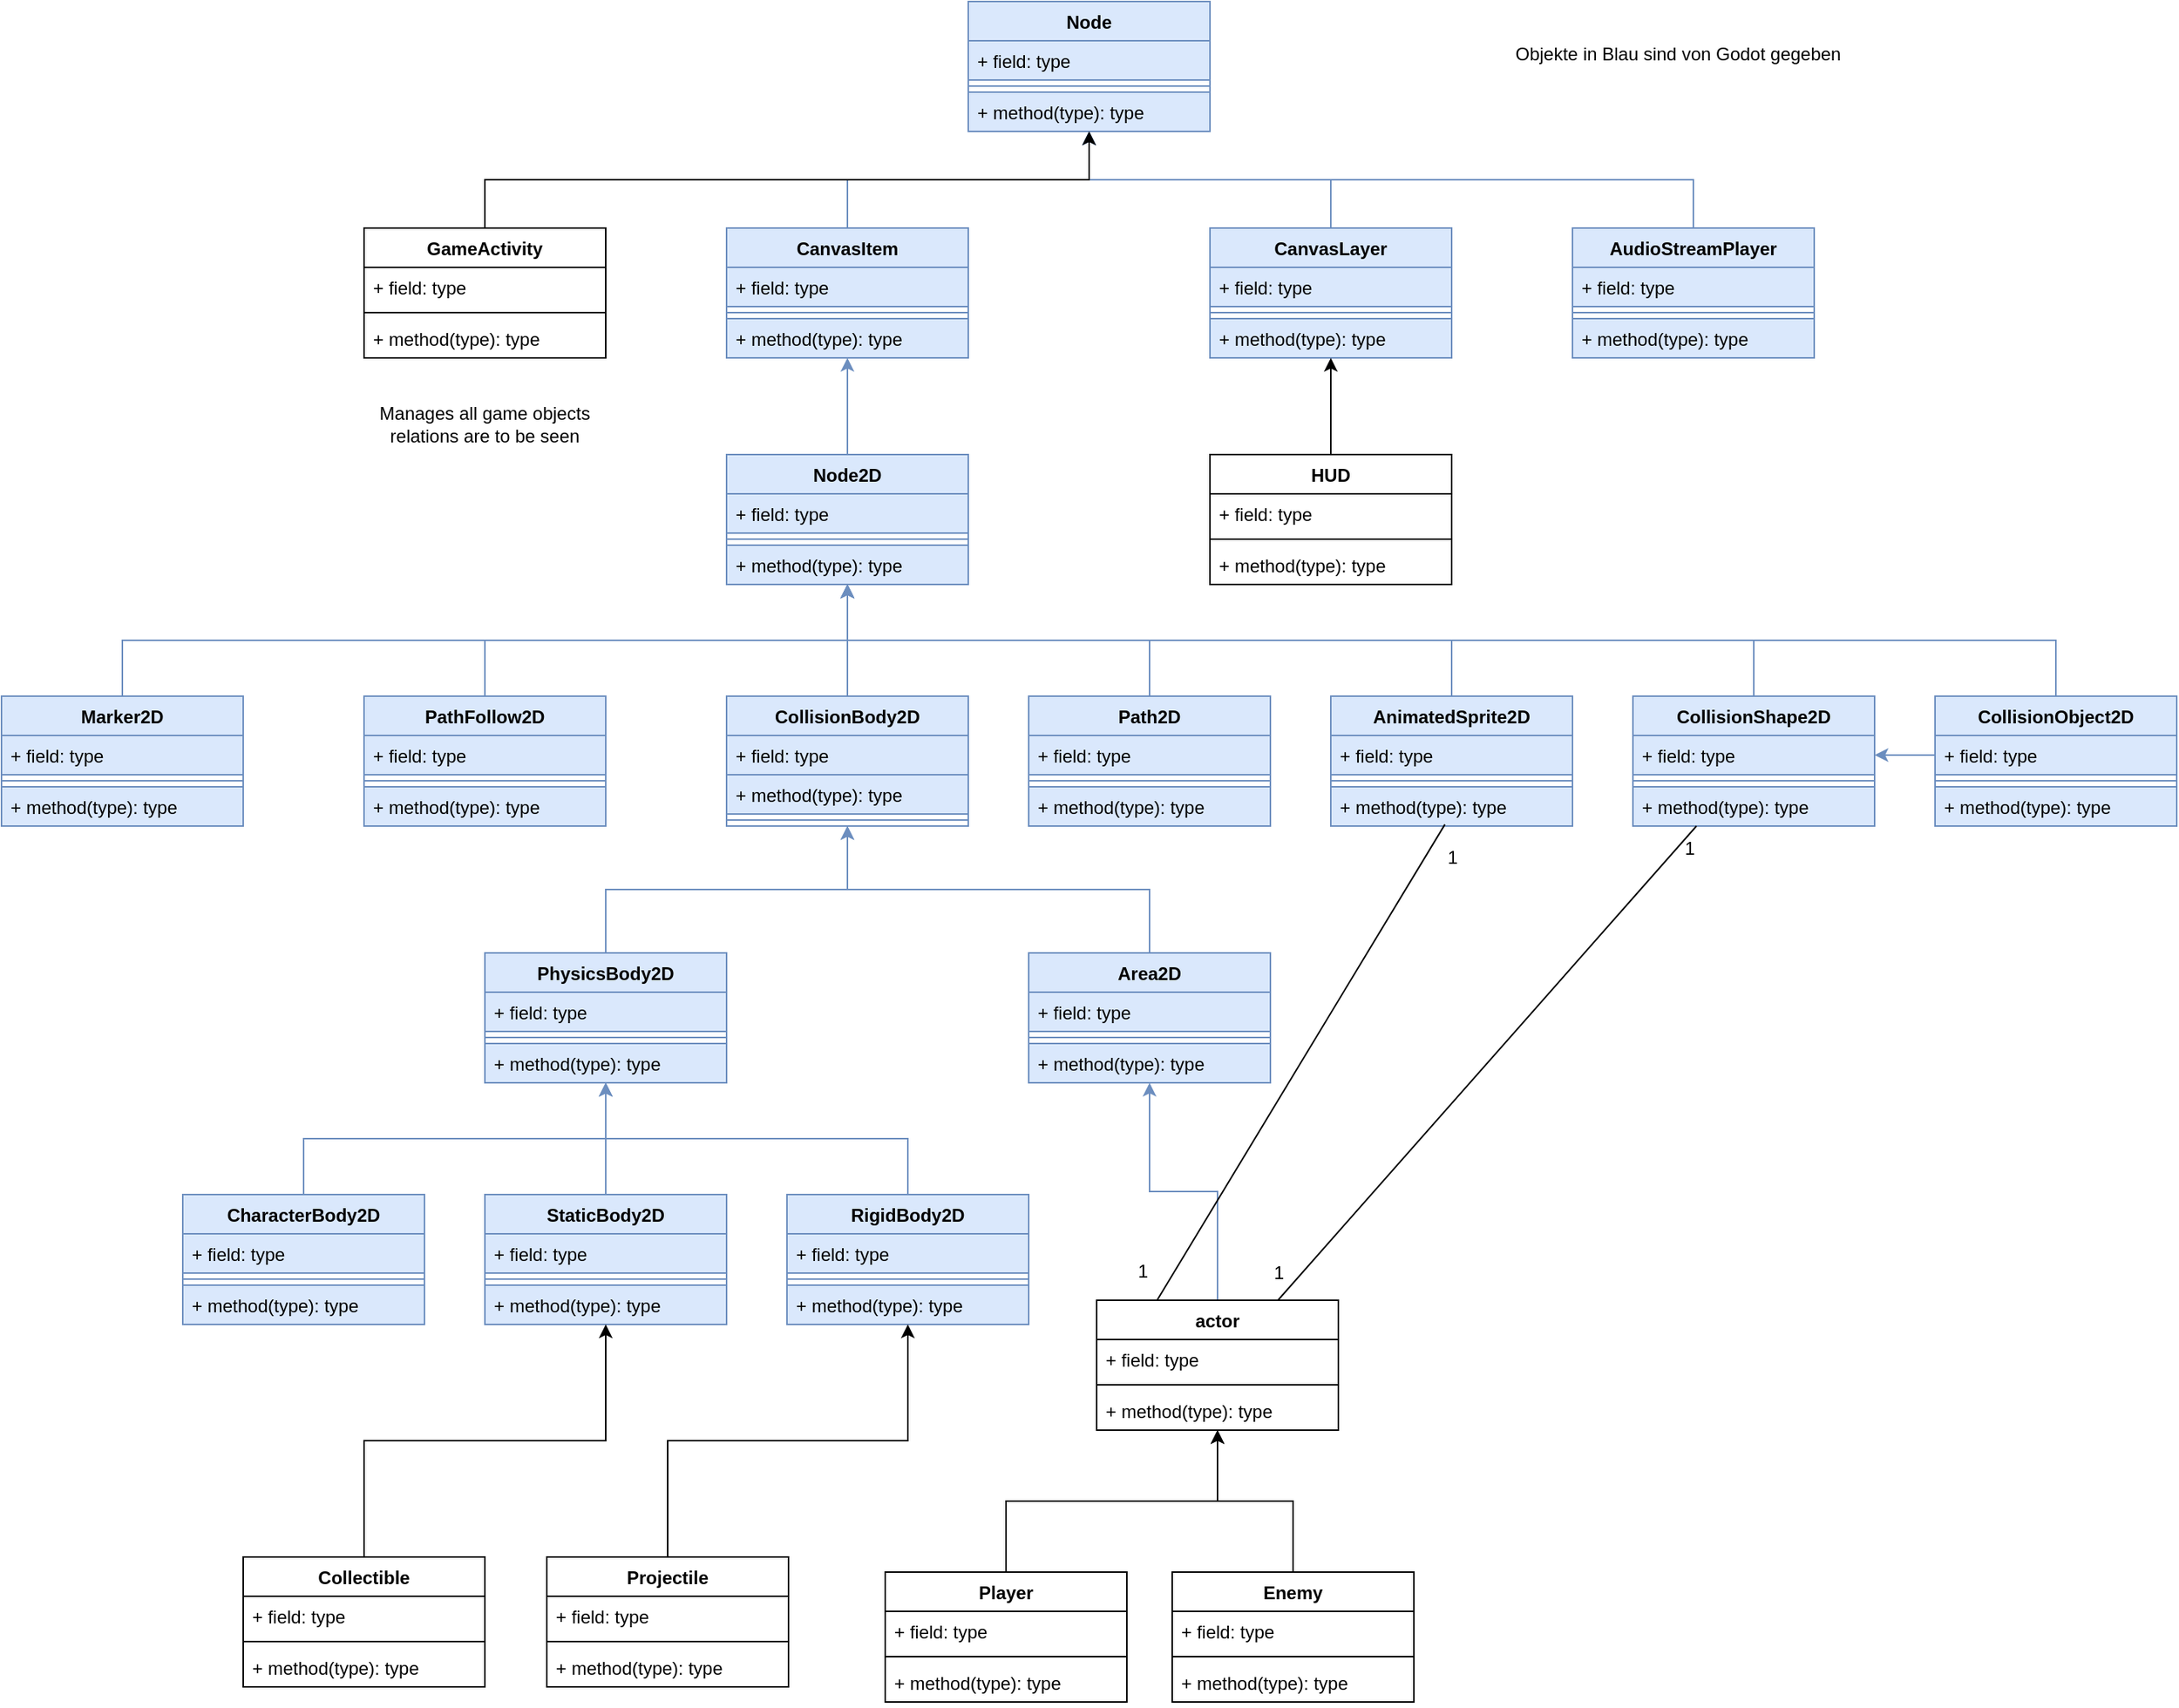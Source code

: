 <mxfile version="22.1.3" type="device">
  <diagram name="Seite-1" id="8_AKEv_SqGgU8p5Rd0nz">
    <mxGraphModel dx="486" dy="720" grid="1" gridSize="10" guides="1" tooltips="1" connect="1" arrows="1" fold="1" page="1" pageScale="1" pageWidth="827" pageHeight="1169" math="0" shadow="0">
      <root>
        <mxCell id="0" />
        <mxCell id="1" parent="0" />
        <mxCell id="bSBGrq-k2S3T-TrdCs9c-128" style="edgeStyle=orthogonalEdgeStyle;rounded=0;orthogonalLoop=1;jettySize=auto;html=1;exitX=0.5;exitY=0;exitDx=0;exitDy=0;" parent="1" source="bSBGrq-k2S3T-TrdCs9c-86" target="bSBGrq-k2S3T-TrdCs9c-110" edge="1">
          <mxGeometry relative="1" as="geometry" />
        </mxCell>
        <mxCell id="bSBGrq-k2S3T-TrdCs9c-86" value="Player" style="swimlane;fontStyle=1;align=center;verticalAlign=top;childLayout=stackLayout;horizontal=1;startSize=26;horizontalStack=0;resizeParent=1;resizeParentMax=0;resizeLast=0;collapsible=1;marginBottom=0;whiteSpace=wrap;html=1;" parent="1" vertex="1">
          <mxGeometry x="1465" y="1290" width="160" height="86" as="geometry" />
        </mxCell>
        <mxCell id="bSBGrq-k2S3T-TrdCs9c-87" value="+ field: type" style="text;strokeColor=none;fillColor=none;align=left;verticalAlign=top;spacingLeft=4;spacingRight=4;overflow=hidden;rotatable=0;points=[[0,0.5],[1,0.5]];portConstraint=eastwest;whiteSpace=wrap;html=1;" parent="bSBGrq-k2S3T-TrdCs9c-86" vertex="1">
          <mxGeometry y="26" width="160" height="26" as="geometry" />
        </mxCell>
        <mxCell id="bSBGrq-k2S3T-TrdCs9c-88" value="" style="line;strokeWidth=1;fillColor=none;align=left;verticalAlign=middle;spacingTop=-1;spacingLeft=3;spacingRight=3;rotatable=0;labelPosition=right;points=[];portConstraint=eastwest;strokeColor=inherit;" parent="bSBGrq-k2S3T-TrdCs9c-86" vertex="1">
          <mxGeometry y="52" width="160" height="8" as="geometry" />
        </mxCell>
        <mxCell id="bSBGrq-k2S3T-TrdCs9c-89" value="+ method(type): type" style="text;strokeColor=none;fillColor=none;align=left;verticalAlign=top;spacingLeft=4;spacingRight=4;overflow=hidden;rotatable=0;points=[[0,0.5],[1,0.5]];portConstraint=eastwest;whiteSpace=wrap;html=1;" parent="bSBGrq-k2S3T-TrdCs9c-86" vertex="1">
          <mxGeometry y="60" width="160" height="26" as="geometry" />
        </mxCell>
        <mxCell id="bSBGrq-k2S3T-TrdCs9c-129" style="edgeStyle=orthogonalEdgeStyle;rounded=0;orthogonalLoop=1;jettySize=auto;html=1;exitX=0.5;exitY=0;exitDx=0;exitDy=0;" parent="1" source="bSBGrq-k2S3T-TrdCs9c-90" target="bSBGrq-k2S3T-TrdCs9c-110" edge="1">
          <mxGeometry relative="1" as="geometry" />
        </mxCell>
        <mxCell id="bSBGrq-k2S3T-TrdCs9c-90" value="Enemy" style="swimlane;fontStyle=1;align=center;verticalAlign=top;childLayout=stackLayout;horizontal=1;startSize=26;horizontalStack=0;resizeParent=1;resizeParentMax=0;resizeLast=0;collapsible=1;marginBottom=0;whiteSpace=wrap;html=1;" parent="1" vertex="1">
          <mxGeometry x="1655" y="1290" width="160" height="86" as="geometry" />
        </mxCell>
        <mxCell id="bSBGrq-k2S3T-TrdCs9c-91" value="+ field: type" style="text;strokeColor=none;fillColor=none;align=left;verticalAlign=top;spacingLeft=4;spacingRight=4;overflow=hidden;rotatable=0;points=[[0,0.5],[1,0.5]];portConstraint=eastwest;whiteSpace=wrap;html=1;" parent="bSBGrq-k2S3T-TrdCs9c-90" vertex="1">
          <mxGeometry y="26" width="160" height="26" as="geometry" />
        </mxCell>
        <mxCell id="bSBGrq-k2S3T-TrdCs9c-92" value="" style="line;strokeWidth=1;fillColor=none;align=left;verticalAlign=middle;spacingTop=-1;spacingLeft=3;spacingRight=3;rotatable=0;labelPosition=right;points=[];portConstraint=eastwest;strokeColor=inherit;" parent="bSBGrq-k2S3T-TrdCs9c-90" vertex="1">
          <mxGeometry y="52" width="160" height="8" as="geometry" />
        </mxCell>
        <mxCell id="bSBGrq-k2S3T-TrdCs9c-93" value="+ method(type): type" style="text;strokeColor=none;fillColor=none;align=left;verticalAlign=top;spacingLeft=4;spacingRight=4;overflow=hidden;rotatable=0;points=[[0,0.5],[1,0.5]];portConstraint=eastwest;whiteSpace=wrap;html=1;" parent="bSBGrq-k2S3T-TrdCs9c-90" vertex="1">
          <mxGeometry y="60" width="160" height="26" as="geometry" />
        </mxCell>
        <mxCell id="zBM-03f7STDqsupm6nfP-73" style="edgeStyle=orthogonalEdgeStyle;rounded=0;orthogonalLoop=1;jettySize=auto;html=1;exitX=0.5;exitY=0;exitDx=0;exitDy=0;fillColor=#dae8fc;strokeColor=#6c8ebf;" edge="1" parent="1" source="bSBGrq-k2S3T-TrdCs9c-110" target="zBM-03f7STDqsupm6nfP-1">
          <mxGeometry relative="1" as="geometry" />
        </mxCell>
        <mxCell id="bSBGrq-k2S3T-TrdCs9c-110" value="actor" style="swimlane;fontStyle=1;align=center;verticalAlign=top;childLayout=stackLayout;horizontal=1;startSize=26;horizontalStack=0;resizeParent=1;resizeParentMax=0;resizeLast=0;collapsible=1;marginBottom=0;whiteSpace=wrap;html=1;" parent="1" vertex="1">
          <mxGeometry x="1605" y="1110" width="160" height="86" as="geometry" />
        </mxCell>
        <mxCell id="bSBGrq-k2S3T-TrdCs9c-111" value="+ field: type" style="text;strokeColor=none;fillColor=none;align=left;verticalAlign=top;spacingLeft=4;spacingRight=4;overflow=hidden;rotatable=0;points=[[0,0.5],[1,0.5]];portConstraint=eastwest;whiteSpace=wrap;html=1;" parent="bSBGrq-k2S3T-TrdCs9c-110" vertex="1">
          <mxGeometry y="26" width="160" height="26" as="geometry" />
        </mxCell>
        <mxCell id="bSBGrq-k2S3T-TrdCs9c-112" value="" style="line;strokeWidth=1;fillColor=none;align=left;verticalAlign=middle;spacingTop=-1;spacingLeft=3;spacingRight=3;rotatable=0;labelPosition=right;points=[];portConstraint=eastwest;strokeColor=inherit;" parent="bSBGrq-k2S3T-TrdCs9c-110" vertex="1">
          <mxGeometry y="52" width="160" height="8" as="geometry" />
        </mxCell>
        <mxCell id="bSBGrq-k2S3T-TrdCs9c-113" value="+ method(type): type" style="text;strokeColor=none;fillColor=none;align=left;verticalAlign=top;spacingLeft=4;spacingRight=4;overflow=hidden;rotatable=0;points=[[0,0.5],[1,0.5]];portConstraint=eastwest;whiteSpace=wrap;html=1;" parent="bSBGrq-k2S3T-TrdCs9c-110" vertex="1">
          <mxGeometry y="60" width="160" height="26" as="geometry" />
        </mxCell>
        <mxCell id="bSBGrq-k2S3T-TrdCs9c-133" style="edgeStyle=orthogonalEdgeStyle;rounded=0;orthogonalLoop=1;jettySize=auto;html=1;exitX=0.5;exitY=0;exitDx=0;exitDy=0;fillColor=#dae8fc;strokeColor=#6c8ebf;" parent="1" source="bSBGrq-k2S3T-TrdCs9c-114" target="bSBGrq-k2S3T-TrdCs9c-118" edge="1">
          <mxGeometry relative="1" as="geometry" />
        </mxCell>
        <mxCell id="bSBGrq-k2S3T-TrdCs9c-114" value="RigidBody2D" style="swimlane;fontStyle=1;align=center;verticalAlign=top;childLayout=stackLayout;horizontal=1;startSize=26;horizontalStack=0;resizeParent=1;resizeParentMax=0;resizeLast=0;collapsible=1;marginBottom=0;whiteSpace=wrap;html=1;fillColor=#dae8fc;strokeColor=#6c8ebf;" parent="1" vertex="1">
          <mxGeometry x="1400" y="1040" width="160" height="86" as="geometry" />
        </mxCell>
        <mxCell id="bSBGrq-k2S3T-TrdCs9c-115" value="+ field: type" style="text;strokeColor=#6c8ebf;fillColor=#dae8fc;align=left;verticalAlign=top;spacingLeft=4;spacingRight=4;overflow=hidden;rotatable=0;points=[[0,0.5],[1,0.5]];portConstraint=eastwest;whiteSpace=wrap;html=1;" parent="bSBGrq-k2S3T-TrdCs9c-114" vertex="1">
          <mxGeometry y="26" width="160" height="26" as="geometry" />
        </mxCell>
        <mxCell id="bSBGrq-k2S3T-TrdCs9c-116" value="" style="line;strokeWidth=1;fillColor=#dae8fc;align=left;verticalAlign=middle;spacingTop=-1;spacingLeft=3;spacingRight=3;rotatable=0;labelPosition=right;points=[];portConstraint=eastwest;strokeColor=#6c8ebf;" parent="bSBGrq-k2S3T-TrdCs9c-114" vertex="1">
          <mxGeometry y="52" width="160" height="8" as="geometry" />
        </mxCell>
        <mxCell id="bSBGrq-k2S3T-TrdCs9c-117" value="+ method(type): type" style="text;strokeColor=#6c8ebf;fillColor=#dae8fc;align=left;verticalAlign=top;spacingLeft=4;spacingRight=4;overflow=hidden;rotatable=0;points=[[0,0.5],[1,0.5]];portConstraint=eastwest;whiteSpace=wrap;html=1;" parent="bSBGrq-k2S3T-TrdCs9c-114" vertex="1">
          <mxGeometry y="60" width="160" height="26" as="geometry" />
        </mxCell>
        <mxCell id="zBM-03f7STDqsupm6nfP-13" style="edgeStyle=orthogonalEdgeStyle;rounded=0;orthogonalLoop=1;jettySize=auto;html=1;exitX=0.5;exitY=0;exitDx=0;exitDy=0;fillColor=#dae8fc;strokeColor=#6c8ebf;" edge="1" parent="1" source="bSBGrq-k2S3T-TrdCs9c-118" target="zBM-03f7STDqsupm6nfP-9">
          <mxGeometry relative="1" as="geometry" />
        </mxCell>
        <mxCell id="bSBGrq-k2S3T-TrdCs9c-118" value="PhysicsBody2D" style="swimlane;fontStyle=1;align=center;verticalAlign=top;childLayout=stackLayout;horizontal=1;startSize=26;horizontalStack=0;resizeParent=1;resizeParentMax=0;resizeLast=0;collapsible=1;marginBottom=0;whiteSpace=wrap;html=1;fillColor=#dae8fc;strokeColor=#6c8ebf;" parent="1" vertex="1">
          <mxGeometry x="1200" y="880" width="160" height="86" as="geometry" />
        </mxCell>
        <mxCell id="bSBGrq-k2S3T-TrdCs9c-119" value="+ field: type" style="text;strokeColor=#6c8ebf;fillColor=#dae8fc;align=left;verticalAlign=top;spacingLeft=4;spacingRight=4;overflow=hidden;rotatable=0;points=[[0,0.5],[1,0.5]];portConstraint=eastwest;whiteSpace=wrap;html=1;" parent="bSBGrq-k2S3T-TrdCs9c-118" vertex="1">
          <mxGeometry y="26" width="160" height="26" as="geometry" />
        </mxCell>
        <mxCell id="bSBGrq-k2S3T-TrdCs9c-120" value="" style="line;strokeWidth=1;fillColor=#dae8fc;align=left;verticalAlign=middle;spacingTop=-1;spacingLeft=3;spacingRight=3;rotatable=0;labelPosition=right;points=[];portConstraint=eastwest;strokeColor=#6c8ebf;" parent="bSBGrq-k2S3T-TrdCs9c-118" vertex="1">
          <mxGeometry y="52" width="160" height="8" as="geometry" />
        </mxCell>
        <mxCell id="bSBGrq-k2S3T-TrdCs9c-121" value="+ method(type): type" style="text;strokeColor=#6c8ebf;fillColor=#dae8fc;align=left;verticalAlign=top;spacingLeft=4;spacingRight=4;overflow=hidden;rotatable=0;points=[[0,0.5],[1,0.5]];portConstraint=eastwest;whiteSpace=wrap;html=1;" parent="bSBGrq-k2S3T-TrdCs9c-118" vertex="1">
          <mxGeometry y="60" width="160" height="26" as="geometry" />
        </mxCell>
        <mxCell id="bSBGrq-k2S3T-TrdCs9c-132" style="edgeStyle=orthogonalEdgeStyle;rounded=0;orthogonalLoop=1;jettySize=auto;html=1;exitX=0.5;exitY=0;exitDx=0;exitDy=0;fillColor=#dae8fc;strokeColor=#6c8ebf;" parent="1" source="bSBGrq-k2S3T-TrdCs9c-122" target="bSBGrq-k2S3T-TrdCs9c-118" edge="1">
          <mxGeometry relative="1" as="geometry" />
        </mxCell>
        <mxCell id="bSBGrq-k2S3T-TrdCs9c-122" value="StaticBody2D" style="swimlane;fontStyle=1;align=center;verticalAlign=top;childLayout=stackLayout;horizontal=1;startSize=26;horizontalStack=0;resizeParent=1;resizeParentMax=0;resizeLast=0;collapsible=1;marginBottom=0;whiteSpace=wrap;html=1;fillColor=#dae8fc;strokeColor=#6c8ebf;" parent="1" vertex="1">
          <mxGeometry x="1200" y="1040" width="160" height="86" as="geometry" />
        </mxCell>
        <mxCell id="bSBGrq-k2S3T-TrdCs9c-123" value="+ field: type" style="text;strokeColor=#6c8ebf;fillColor=#dae8fc;align=left;verticalAlign=top;spacingLeft=4;spacingRight=4;overflow=hidden;rotatable=0;points=[[0,0.5],[1,0.5]];portConstraint=eastwest;whiteSpace=wrap;html=1;" parent="bSBGrq-k2S3T-TrdCs9c-122" vertex="1">
          <mxGeometry y="26" width="160" height="26" as="geometry" />
        </mxCell>
        <mxCell id="bSBGrq-k2S3T-TrdCs9c-124" value="" style="line;strokeWidth=1;fillColor=#dae8fc;align=left;verticalAlign=middle;spacingTop=-1;spacingLeft=3;spacingRight=3;rotatable=0;labelPosition=right;points=[];portConstraint=eastwest;strokeColor=#6c8ebf;" parent="bSBGrq-k2S3T-TrdCs9c-122" vertex="1">
          <mxGeometry y="52" width="160" height="8" as="geometry" />
        </mxCell>
        <mxCell id="bSBGrq-k2S3T-TrdCs9c-125" value="+ method(type): type" style="text;strokeColor=#6c8ebf;fillColor=#dae8fc;align=left;verticalAlign=top;spacingLeft=4;spacingRight=4;overflow=hidden;rotatable=0;points=[[0,0.5],[1,0.5]];portConstraint=eastwest;whiteSpace=wrap;html=1;" parent="bSBGrq-k2S3T-TrdCs9c-122" vertex="1">
          <mxGeometry y="60" width="160" height="26" as="geometry" />
        </mxCell>
        <mxCell id="bSBGrq-k2S3T-TrdCs9c-138" style="edgeStyle=orthogonalEdgeStyle;rounded=0;orthogonalLoop=1;jettySize=auto;html=1;exitX=0.5;exitY=0;exitDx=0;exitDy=0;fillColor=#dae8fc;strokeColor=#6c8ebf;" parent="1" source="bSBGrq-k2S3T-TrdCs9c-134" target="bSBGrq-k2S3T-TrdCs9c-118" edge="1">
          <mxGeometry relative="1" as="geometry" />
        </mxCell>
        <mxCell id="bSBGrq-k2S3T-TrdCs9c-134" value="CharacterBody2D" style="swimlane;fontStyle=1;align=center;verticalAlign=top;childLayout=stackLayout;horizontal=1;startSize=26;horizontalStack=0;resizeParent=1;resizeParentMax=0;resizeLast=0;collapsible=1;marginBottom=0;whiteSpace=wrap;html=1;fillColor=#dae8fc;strokeColor=#6c8ebf;" parent="1" vertex="1">
          <mxGeometry x="1000" y="1040" width="160" height="86" as="geometry" />
        </mxCell>
        <mxCell id="bSBGrq-k2S3T-TrdCs9c-135" value="+ field: type" style="text;strokeColor=#6c8ebf;fillColor=#dae8fc;align=left;verticalAlign=top;spacingLeft=4;spacingRight=4;overflow=hidden;rotatable=0;points=[[0,0.5],[1,0.5]];portConstraint=eastwest;whiteSpace=wrap;html=1;" parent="bSBGrq-k2S3T-TrdCs9c-134" vertex="1">
          <mxGeometry y="26" width="160" height="26" as="geometry" />
        </mxCell>
        <mxCell id="bSBGrq-k2S3T-TrdCs9c-136" value="" style="line;strokeWidth=1;fillColor=#dae8fc;align=left;verticalAlign=middle;spacingTop=-1;spacingLeft=3;spacingRight=3;rotatable=0;labelPosition=right;points=[];portConstraint=eastwest;strokeColor=#6c8ebf;" parent="bSBGrq-k2S3T-TrdCs9c-134" vertex="1">
          <mxGeometry y="52" width="160" height="8" as="geometry" />
        </mxCell>
        <mxCell id="bSBGrq-k2S3T-TrdCs9c-137" value="+ method(type): type" style="text;strokeColor=#6c8ebf;fillColor=#dae8fc;align=left;verticalAlign=top;spacingLeft=4;spacingRight=4;overflow=hidden;rotatable=0;points=[[0,0.5],[1,0.5]];portConstraint=eastwest;whiteSpace=wrap;html=1;" parent="bSBGrq-k2S3T-TrdCs9c-134" vertex="1">
          <mxGeometry y="60" width="160" height="26" as="geometry" />
        </mxCell>
        <mxCell id="zBM-03f7STDqsupm6nfP-14" style="edgeStyle=orthogonalEdgeStyle;rounded=0;orthogonalLoop=1;jettySize=auto;html=1;exitX=0.5;exitY=0;exitDx=0;exitDy=0;fillColor=#dae8fc;strokeColor=#6c8ebf;" edge="1" parent="1" source="zBM-03f7STDqsupm6nfP-1" target="zBM-03f7STDqsupm6nfP-9">
          <mxGeometry relative="1" as="geometry" />
        </mxCell>
        <mxCell id="zBM-03f7STDqsupm6nfP-1" value="Area2D" style="swimlane;fontStyle=1;align=center;verticalAlign=top;childLayout=stackLayout;horizontal=1;startSize=26;horizontalStack=0;resizeParent=1;resizeParentMax=0;resizeLast=0;collapsible=1;marginBottom=0;whiteSpace=wrap;html=1;fillColor=#dae8fc;strokeColor=#6c8ebf;" vertex="1" parent="1">
          <mxGeometry x="1560" y="880" width="160" height="86" as="geometry" />
        </mxCell>
        <mxCell id="zBM-03f7STDqsupm6nfP-2" value="+ field: type" style="text;strokeColor=#6c8ebf;fillColor=#dae8fc;align=left;verticalAlign=top;spacingLeft=4;spacingRight=4;overflow=hidden;rotatable=0;points=[[0,0.5],[1,0.5]];portConstraint=eastwest;whiteSpace=wrap;html=1;" vertex="1" parent="zBM-03f7STDqsupm6nfP-1">
          <mxGeometry y="26" width="160" height="26" as="geometry" />
        </mxCell>
        <mxCell id="zBM-03f7STDqsupm6nfP-3" value="" style="line;strokeWidth=1;fillColor=#dae8fc;align=left;verticalAlign=middle;spacingTop=-1;spacingLeft=3;spacingRight=3;rotatable=0;labelPosition=right;points=[];portConstraint=eastwest;strokeColor=#6c8ebf;" vertex="1" parent="zBM-03f7STDqsupm6nfP-1">
          <mxGeometry y="52" width="160" height="8" as="geometry" />
        </mxCell>
        <mxCell id="zBM-03f7STDqsupm6nfP-4" value="+ method(type): type" style="text;strokeColor=#6c8ebf;fillColor=#dae8fc;align=left;verticalAlign=top;spacingLeft=4;spacingRight=4;overflow=hidden;rotatable=0;points=[[0,0.5],[1,0.5]];portConstraint=eastwest;whiteSpace=wrap;html=1;" vertex="1" parent="zBM-03f7STDqsupm6nfP-1">
          <mxGeometry y="60" width="160" height="26" as="geometry" />
        </mxCell>
        <mxCell id="zBM-03f7STDqsupm6nfP-25" style="edgeStyle=orthogonalEdgeStyle;rounded=0;orthogonalLoop=1;jettySize=auto;html=1;exitX=0.5;exitY=0;exitDx=0;exitDy=0;fillColor=#dae8fc;strokeColor=#6c8ebf;" edge="1" parent="1" source="zBM-03f7STDqsupm6nfP-5" target="zBM-03f7STDqsupm6nfP-17">
          <mxGeometry relative="1" as="geometry" />
        </mxCell>
        <mxCell id="zBM-03f7STDqsupm6nfP-5" value="Node2D" style="swimlane;fontStyle=1;align=center;verticalAlign=top;childLayout=stackLayout;horizontal=1;startSize=26;horizontalStack=0;resizeParent=1;resizeParentMax=0;resizeLast=0;collapsible=1;marginBottom=0;whiteSpace=wrap;html=1;fillColor=#dae8fc;strokeColor=#6c8ebf;" vertex="1" parent="1">
          <mxGeometry x="1360" y="550" width="160" height="86" as="geometry" />
        </mxCell>
        <mxCell id="zBM-03f7STDqsupm6nfP-6" value="+ field: type" style="text;strokeColor=#6c8ebf;fillColor=#dae8fc;align=left;verticalAlign=top;spacingLeft=4;spacingRight=4;overflow=hidden;rotatable=0;points=[[0,0.5],[1,0.5]];portConstraint=eastwest;whiteSpace=wrap;html=1;" vertex="1" parent="zBM-03f7STDqsupm6nfP-5">
          <mxGeometry y="26" width="160" height="26" as="geometry" />
        </mxCell>
        <mxCell id="zBM-03f7STDqsupm6nfP-7" value="" style="line;strokeWidth=1;fillColor=#dae8fc;align=left;verticalAlign=middle;spacingTop=-1;spacingLeft=3;spacingRight=3;rotatable=0;labelPosition=right;points=[];portConstraint=eastwest;strokeColor=#6c8ebf;" vertex="1" parent="zBM-03f7STDqsupm6nfP-5">
          <mxGeometry y="52" width="160" height="8" as="geometry" />
        </mxCell>
        <mxCell id="zBM-03f7STDqsupm6nfP-8" value="+ method(type): type" style="text;strokeColor=#6c8ebf;fillColor=#dae8fc;align=left;verticalAlign=top;spacingLeft=4;spacingRight=4;overflow=hidden;rotatable=0;points=[[0,0.5],[1,0.5]];portConstraint=eastwest;whiteSpace=wrap;html=1;" vertex="1" parent="zBM-03f7STDqsupm6nfP-5">
          <mxGeometry y="60" width="160" height="26" as="geometry" />
        </mxCell>
        <mxCell id="zBM-03f7STDqsupm6nfP-16" style="edgeStyle=orthogonalEdgeStyle;rounded=0;orthogonalLoop=1;jettySize=auto;html=1;exitX=0.5;exitY=0;exitDx=0;exitDy=0;fillColor=#dae8fc;strokeColor=#6c8ebf;" edge="1" parent="1" source="zBM-03f7STDqsupm6nfP-9" target="zBM-03f7STDqsupm6nfP-5">
          <mxGeometry relative="1" as="geometry" />
        </mxCell>
        <mxCell id="zBM-03f7STDqsupm6nfP-9" value="&lt;div&gt;CollisionBody2D&lt;/div&gt;&lt;div&gt;&lt;br&gt;&lt;/div&gt;" style="swimlane;fontStyle=1;align=center;verticalAlign=top;childLayout=stackLayout;horizontal=1;startSize=26;horizontalStack=0;resizeParent=1;resizeParentMax=0;resizeLast=0;collapsible=1;marginBottom=0;whiteSpace=wrap;html=1;fillColor=#dae8fc;strokeColor=#6c8ebf;" vertex="1" parent="1">
          <mxGeometry x="1360" y="710" width="160" height="86" as="geometry" />
        </mxCell>
        <mxCell id="zBM-03f7STDqsupm6nfP-10" value="+ field: type" style="text;strokeColor=#6c8ebf;fillColor=#dae8fc;align=left;verticalAlign=top;spacingLeft=4;spacingRight=4;overflow=hidden;rotatable=0;points=[[0,0.5],[1,0.5]];portConstraint=eastwest;whiteSpace=wrap;html=1;" vertex="1" parent="zBM-03f7STDqsupm6nfP-9">
          <mxGeometry y="26" width="160" height="26" as="geometry" />
        </mxCell>
        <mxCell id="zBM-03f7STDqsupm6nfP-12" value="+ method(type): type" style="text;strokeColor=#6c8ebf;fillColor=#dae8fc;align=left;verticalAlign=top;spacingLeft=4;spacingRight=4;overflow=hidden;rotatable=0;points=[[0,0.5],[1,0.5]];portConstraint=eastwest;whiteSpace=wrap;html=1;" vertex="1" parent="zBM-03f7STDqsupm6nfP-9">
          <mxGeometry y="52" width="160" height="26" as="geometry" />
        </mxCell>
        <mxCell id="zBM-03f7STDqsupm6nfP-11" value="" style="line;strokeWidth=1;fillColor=#dae8fc;align=left;verticalAlign=middle;spacingTop=-1;spacingLeft=3;spacingRight=3;rotatable=0;labelPosition=right;points=[];portConstraint=eastwest;strokeColor=#6c8ebf;" vertex="1" parent="zBM-03f7STDqsupm6nfP-9">
          <mxGeometry y="78" width="160" height="8" as="geometry" />
        </mxCell>
        <mxCell id="zBM-03f7STDqsupm6nfP-26" style="edgeStyle=orthogonalEdgeStyle;rounded=0;orthogonalLoop=1;jettySize=auto;html=1;exitX=0.5;exitY=0;exitDx=0;exitDy=0;fillColor=#dae8fc;strokeColor=#6c8ebf;" edge="1" parent="1" source="zBM-03f7STDqsupm6nfP-17" target="zBM-03f7STDqsupm6nfP-21">
          <mxGeometry relative="1" as="geometry" />
        </mxCell>
        <mxCell id="zBM-03f7STDqsupm6nfP-17" value="&lt;div&gt;CanvasItem&lt;/div&gt;&lt;div&gt;&lt;br&gt;&lt;/div&gt;" style="swimlane;fontStyle=1;align=center;verticalAlign=top;childLayout=stackLayout;horizontal=1;startSize=26;horizontalStack=0;resizeParent=1;resizeParentMax=0;resizeLast=0;collapsible=1;marginBottom=0;whiteSpace=wrap;html=1;fillColor=#dae8fc;strokeColor=#6c8ebf;" vertex="1" parent="1">
          <mxGeometry x="1360" y="400" width="160" height="86" as="geometry" />
        </mxCell>
        <mxCell id="zBM-03f7STDqsupm6nfP-18" value="+ field: type" style="text;strokeColor=#6c8ebf;fillColor=#dae8fc;align=left;verticalAlign=top;spacingLeft=4;spacingRight=4;overflow=hidden;rotatable=0;points=[[0,0.5],[1,0.5]];portConstraint=eastwest;whiteSpace=wrap;html=1;" vertex="1" parent="zBM-03f7STDqsupm6nfP-17">
          <mxGeometry y="26" width="160" height="26" as="geometry" />
        </mxCell>
        <mxCell id="zBM-03f7STDqsupm6nfP-19" value="" style="line;strokeWidth=1;fillColor=#dae8fc;align=left;verticalAlign=middle;spacingTop=-1;spacingLeft=3;spacingRight=3;rotatable=0;labelPosition=right;points=[];portConstraint=eastwest;strokeColor=#6c8ebf;" vertex="1" parent="zBM-03f7STDqsupm6nfP-17">
          <mxGeometry y="52" width="160" height="8" as="geometry" />
        </mxCell>
        <mxCell id="zBM-03f7STDqsupm6nfP-20" value="+ method(type): type" style="text;strokeColor=#6c8ebf;fillColor=#dae8fc;align=left;verticalAlign=top;spacingLeft=4;spacingRight=4;overflow=hidden;rotatable=0;points=[[0,0.5],[1,0.5]];portConstraint=eastwest;whiteSpace=wrap;html=1;" vertex="1" parent="zBM-03f7STDqsupm6nfP-17">
          <mxGeometry y="60" width="160" height="26" as="geometry" />
        </mxCell>
        <mxCell id="zBM-03f7STDqsupm6nfP-21" value="Node" style="swimlane;fontStyle=1;align=center;verticalAlign=top;childLayout=stackLayout;horizontal=1;startSize=26;horizontalStack=0;resizeParent=1;resizeParentMax=0;resizeLast=0;collapsible=1;marginBottom=0;whiteSpace=wrap;html=1;fillColor=#dae8fc;strokeColor=#6c8ebf;" vertex="1" parent="1">
          <mxGeometry x="1520" y="250" width="160" height="86" as="geometry" />
        </mxCell>
        <mxCell id="zBM-03f7STDqsupm6nfP-22" value="+ field: type" style="text;strokeColor=#6c8ebf;fillColor=#dae8fc;align=left;verticalAlign=top;spacingLeft=4;spacingRight=4;overflow=hidden;rotatable=0;points=[[0,0.5],[1,0.5]];portConstraint=eastwest;whiteSpace=wrap;html=1;" vertex="1" parent="zBM-03f7STDqsupm6nfP-21">
          <mxGeometry y="26" width="160" height="26" as="geometry" />
        </mxCell>
        <mxCell id="zBM-03f7STDqsupm6nfP-23" value="" style="line;strokeWidth=1;fillColor=#dae8fc;align=left;verticalAlign=middle;spacingTop=-1;spacingLeft=3;spacingRight=3;rotatable=0;labelPosition=right;points=[];portConstraint=eastwest;strokeColor=#6c8ebf;" vertex="1" parent="zBM-03f7STDqsupm6nfP-21">
          <mxGeometry y="52" width="160" height="8" as="geometry" />
        </mxCell>
        <mxCell id="zBM-03f7STDqsupm6nfP-24" value="+ method(type): type" style="text;strokeColor=#6c8ebf;fillColor=#dae8fc;align=left;verticalAlign=top;spacingLeft=4;spacingRight=4;overflow=hidden;rotatable=0;points=[[0,0.5],[1,0.5]];portConstraint=eastwest;whiteSpace=wrap;html=1;" vertex="1" parent="zBM-03f7STDqsupm6nfP-21">
          <mxGeometry y="60" width="160" height="26" as="geometry" />
        </mxCell>
        <mxCell id="zBM-03f7STDqsupm6nfP-31" style="edgeStyle=orthogonalEdgeStyle;rounded=0;orthogonalLoop=1;jettySize=auto;html=1;exitX=0.5;exitY=0;exitDx=0;exitDy=0;fillColor=#dae8fc;strokeColor=#6c8ebf;" edge="1" parent="1" source="zBM-03f7STDqsupm6nfP-27" target="zBM-03f7STDqsupm6nfP-21">
          <mxGeometry relative="1" as="geometry" />
        </mxCell>
        <mxCell id="zBM-03f7STDqsupm6nfP-27" value="CanvasLayer" style="swimlane;fontStyle=1;align=center;verticalAlign=top;childLayout=stackLayout;horizontal=1;startSize=26;horizontalStack=0;resizeParent=1;resizeParentMax=0;resizeLast=0;collapsible=1;marginBottom=0;whiteSpace=wrap;html=1;fillColor=#dae8fc;strokeColor=#6c8ebf;" vertex="1" parent="1">
          <mxGeometry x="1680" y="400" width="160" height="86" as="geometry" />
        </mxCell>
        <mxCell id="zBM-03f7STDqsupm6nfP-28" value="+ field: type" style="text;strokeColor=#6c8ebf;fillColor=#dae8fc;align=left;verticalAlign=top;spacingLeft=4;spacingRight=4;overflow=hidden;rotatable=0;points=[[0,0.5],[1,0.5]];portConstraint=eastwest;whiteSpace=wrap;html=1;" vertex="1" parent="zBM-03f7STDqsupm6nfP-27">
          <mxGeometry y="26" width="160" height="26" as="geometry" />
        </mxCell>
        <mxCell id="zBM-03f7STDqsupm6nfP-29" value="" style="line;strokeWidth=1;fillColor=#dae8fc;align=left;verticalAlign=middle;spacingTop=-1;spacingLeft=3;spacingRight=3;rotatable=0;labelPosition=right;points=[];portConstraint=eastwest;strokeColor=#6c8ebf;" vertex="1" parent="zBM-03f7STDqsupm6nfP-27">
          <mxGeometry y="52" width="160" height="8" as="geometry" />
        </mxCell>
        <mxCell id="zBM-03f7STDqsupm6nfP-30" value="+ method(type): type" style="text;strokeColor=#6c8ebf;fillColor=#dae8fc;align=left;verticalAlign=top;spacingLeft=4;spacingRight=4;overflow=hidden;rotatable=0;points=[[0,0.5],[1,0.5]];portConstraint=eastwest;whiteSpace=wrap;html=1;" vertex="1" parent="zBM-03f7STDqsupm6nfP-27">
          <mxGeometry y="60" width="160" height="26" as="geometry" />
        </mxCell>
        <mxCell id="zBM-03f7STDqsupm6nfP-36" style="edgeStyle=orthogonalEdgeStyle;rounded=0;orthogonalLoop=1;jettySize=auto;html=1;exitX=0.5;exitY=0;exitDx=0;exitDy=0;fillColor=#dae8fc;strokeColor=#6c8ebf;" edge="1" parent="1" source="zBM-03f7STDqsupm6nfP-32" target="zBM-03f7STDqsupm6nfP-5">
          <mxGeometry relative="1" as="geometry" />
        </mxCell>
        <mxCell id="zBM-03f7STDqsupm6nfP-32" value="&lt;div&gt;PathFollow2D&lt;/div&gt;&lt;div&gt;&lt;br&gt;&lt;/div&gt;" style="swimlane;fontStyle=1;align=center;verticalAlign=top;childLayout=stackLayout;horizontal=1;startSize=26;horizontalStack=0;resizeParent=1;resizeParentMax=0;resizeLast=0;collapsible=1;marginBottom=0;whiteSpace=wrap;html=1;fillColor=#dae8fc;strokeColor=#6c8ebf;" vertex="1" parent="1">
          <mxGeometry x="1120" y="710" width="160" height="86" as="geometry" />
        </mxCell>
        <mxCell id="zBM-03f7STDqsupm6nfP-33" value="+ field: type" style="text;strokeColor=#6c8ebf;fillColor=#dae8fc;align=left;verticalAlign=top;spacingLeft=4;spacingRight=4;overflow=hidden;rotatable=0;points=[[0,0.5],[1,0.5]];portConstraint=eastwest;whiteSpace=wrap;html=1;" vertex="1" parent="zBM-03f7STDqsupm6nfP-32">
          <mxGeometry y="26" width="160" height="26" as="geometry" />
        </mxCell>
        <mxCell id="zBM-03f7STDqsupm6nfP-34" value="" style="line;strokeWidth=1;fillColor=#dae8fc;align=left;verticalAlign=middle;spacingTop=-1;spacingLeft=3;spacingRight=3;rotatable=0;labelPosition=right;points=[];portConstraint=eastwest;strokeColor=#6c8ebf;" vertex="1" parent="zBM-03f7STDqsupm6nfP-32">
          <mxGeometry y="52" width="160" height="8" as="geometry" />
        </mxCell>
        <mxCell id="zBM-03f7STDqsupm6nfP-35" value="+ method(type): type" style="text;strokeColor=#6c8ebf;fillColor=#dae8fc;align=left;verticalAlign=top;spacingLeft=4;spacingRight=4;overflow=hidden;rotatable=0;points=[[0,0.5],[1,0.5]];portConstraint=eastwest;whiteSpace=wrap;html=1;" vertex="1" parent="zBM-03f7STDqsupm6nfP-32">
          <mxGeometry y="60" width="160" height="26" as="geometry" />
        </mxCell>
        <mxCell id="zBM-03f7STDqsupm6nfP-41" style="edgeStyle=orthogonalEdgeStyle;rounded=0;orthogonalLoop=1;jettySize=auto;html=1;exitX=0.5;exitY=0;exitDx=0;exitDy=0;fillColor=#dae8fc;strokeColor=#6c8ebf;" edge="1" parent="1" source="zBM-03f7STDqsupm6nfP-37" target="zBM-03f7STDqsupm6nfP-5">
          <mxGeometry relative="1" as="geometry" />
        </mxCell>
        <mxCell id="zBM-03f7STDqsupm6nfP-37" value="Marker2D" style="swimlane;fontStyle=1;align=center;verticalAlign=top;childLayout=stackLayout;horizontal=1;startSize=26;horizontalStack=0;resizeParent=1;resizeParentMax=0;resizeLast=0;collapsible=1;marginBottom=0;whiteSpace=wrap;html=1;fillColor=#dae8fc;strokeColor=#6c8ebf;" vertex="1" parent="1">
          <mxGeometry x="880" y="710" width="160" height="86" as="geometry" />
        </mxCell>
        <mxCell id="zBM-03f7STDqsupm6nfP-38" value="+ field: type" style="text;strokeColor=#6c8ebf;fillColor=#dae8fc;align=left;verticalAlign=top;spacingLeft=4;spacingRight=4;overflow=hidden;rotatable=0;points=[[0,0.5],[1,0.5]];portConstraint=eastwest;whiteSpace=wrap;html=1;" vertex="1" parent="zBM-03f7STDqsupm6nfP-37">
          <mxGeometry y="26" width="160" height="26" as="geometry" />
        </mxCell>
        <mxCell id="zBM-03f7STDqsupm6nfP-39" value="" style="line;strokeWidth=1;fillColor=#dae8fc;align=left;verticalAlign=middle;spacingTop=-1;spacingLeft=3;spacingRight=3;rotatable=0;labelPosition=right;points=[];portConstraint=eastwest;strokeColor=#6c8ebf;" vertex="1" parent="zBM-03f7STDqsupm6nfP-37">
          <mxGeometry y="52" width="160" height="8" as="geometry" />
        </mxCell>
        <mxCell id="zBM-03f7STDqsupm6nfP-40" value="+ method(type): type" style="text;strokeColor=#6c8ebf;fillColor=#dae8fc;align=left;verticalAlign=top;spacingLeft=4;spacingRight=4;overflow=hidden;rotatable=0;points=[[0,0.5],[1,0.5]];portConstraint=eastwest;whiteSpace=wrap;html=1;" vertex="1" parent="zBM-03f7STDqsupm6nfP-37">
          <mxGeometry y="60" width="160" height="26" as="geometry" />
        </mxCell>
        <mxCell id="zBM-03f7STDqsupm6nfP-50" style="edgeStyle=orthogonalEdgeStyle;rounded=0;orthogonalLoop=1;jettySize=auto;html=1;exitX=0.5;exitY=0;exitDx=0;exitDy=0;fillColor=#dae8fc;strokeColor=#6c8ebf;" edge="1" parent="1" source="zBM-03f7STDqsupm6nfP-46" target="zBM-03f7STDqsupm6nfP-21">
          <mxGeometry relative="1" as="geometry" />
        </mxCell>
        <mxCell id="zBM-03f7STDqsupm6nfP-46" value="AudioStreamPlayer" style="swimlane;fontStyle=1;align=center;verticalAlign=top;childLayout=stackLayout;horizontal=1;startSize=26;horizontalStack=0;resizeParent=1;resizeParentMax=0;resizeLast=0;collapsible=1;marginBottom=0;whiteSpace=wrap;html=1;fillColor=#dae8fc;strokeColor=#6c8ebf;" vertex="1" parent="1">
          <mxGeometry x="1920" y="400" width="160" height="86" as="geometry" />
        </mxCell>
        <mxCell id="zBM-03f7STDqsupm6nfP-47" value="+ field: type" style="text;strokeColor=#6c8ebf;fillColor=#dae8fc;align=left;verticalAlign=top;spacingLeft=4;spacingRight=4;overflow=hidden;rotatable=0;points=[[0,0.5],[1,0.5]];portConstraint=eastwest;whiteSpace=wrap;html=1;" vertex="1" parent="zBM-03f7STDqsupm6nfP-46">
          <mxGeometry y="26" width="160" height="26" as="geometry" />
        </mxCell>
        <mxCell id="zBM-03f7STDqsupm6nfP-48" value="" style="line;strokeWidth=1;fillColor=#dae8fc;align=left;verticalAlign=middle;spacingTop=-1;spacingLeft=3;spacingRight=3;rotatable=0;labelPosition=right;points=[];portConstraint=eastwest;strokeColor=#6c8ebf;" vertex="1" parent="zBM-03f7STDqsupm6nfP-46">
          <mxGeometry y="52" width="160" height="8" as="geometry" />
        </mxCell>
        <mxCell id="zBM-03f7STDqsupm6nfP-49" value="+ method(type): type" style="text;strokeColor=#6c8ebf;fillColor=#dae8fc;align=left;verticalAlign=top;spacingLeft=4;spacingRight=4;overflow=hidden;rotatable=0;points=[[0,0.5],[1,0.5]];portConstraint=eastwest;whiteSpace=wrap;html=1;" vertex="1" parent="zBM-03f7STDqsupm6nfP-46">
          <mxGeometry y="60" width="160" height="26" as="geometry" />
        </mxCell>
        <mxCell id="zBM-03f7STDqsupm6nfP-55" style="edgeStyle=orthogonalEdgeStyle;rounded=0;orthogonalLoop=1;jettySize=auto;html=1;exitX=0.5;exitY=0;exitDx=0;exitDy=0;fillColor=#dae8fc;strokeColor=#6c8ebf;" edge="1" parent="1" source="zBM-03f7STDqsupm6nfP-51" target="zBM-03f7STDqsupm6nfP-5">
          <mxGeometry relative="1" as="geometry" />
        </mxCell>
        <mxCell id="zBM-03f7STDqsupm6nfP-51" value="Path2D" style="swimlane;fontStyle=1;align=center;verticalAlign=top;childLayout=stackLayout;horizontal=1;startSize=26;horizontalStack=0;resizeParent=1;resizeParentMax=0;resizeLast=0;collapsible=1;marginBottom=0;whiteSpace=wrap;html=1;fillColor=#dae8fc;strokeColor=#6c8ebf;" vertex="1" parent="1">
          <mxGeometry x="1560" y="710" width="160" height="86" as="geometry" />
        </mxCell>
        <mxCell id="zBM-03f7STDqsupm6nfP-52" value="+ field: type" style="text;strokeColor=#6c8ebf;fillColor=#dae8fc;align=left;verticalAlign=top;spacingLeft=4;spacingRight=4;overflow=hidden;rotatable=0;points=[[0,0.5],[1,0.5]];portConstraint=eastwest;whiteSpace=wrap;html=1;" vertex="1" parent="zBM-03f7STDqsupm6nfP-51">
          <mxGeometry y="26" width="160" height="26" as="geometry" />
        </mxCell>
        <mxCell id="zBM-03f7STDqsupm6nfP-53" value="" style="line;strokeWidth=1;fillColor=#dae8fc;align=left;verticalAlign=middle;spacingTop=-1;spacingLeft=3;spacingRight=3;rotatable=0;labelPosition=right;points=[];portConstraint=eastwest;strokeColor=#6c8ebf;" vertex="1" parent="zBM-03f7STDqsupm6nfP-51">
          <mxGeometry y="52" width="160" height="8" as="geometry" />
        </mxCell>
        <mxCell id="zBM-03f7STDqsupm6nfP-54" value="+ method(type): type" style="text;strokeColor=#6c8ebf;fillColor=#dae8fc;align=left;verticalAlign=top;spacingLeft=4;spacingRight=4;overflow=hidden;rotatable=0;points=[[0,0.5],[1,0.5]];portConstraint=eastwest;whiteSpace=wrap;html=1;" vertex="1" parent="zBM-03f7STDqsupm6nfP-51">
          <mxGeometry y="60" width="160" height="26" as="geometry" />
        </mxCell>
        <mxCell id="zBM-03f7STDqsupm6nfP-60" style="edgeStyle=orthogonalEdgeStyle;rounded=0;orthogonalLoop=1;jettySize=auto;html=1;exitX=0.5;exitY=0;exitDx=0;exitDy=0;fillColor=#dae8fc;strokeColor=#6c8ebf;" edge="1" parent="1" source="zBM-03f7STDqsupm6nfP-56" target="zBM-03f7STDqsupm6nfP-5">
          <mxGeometry relative="1" as="geometry" />
        </mxCell>
        <mxCell id="zBM-03f7STDqsupm6nfP-56" value="AnimatedSprite2D" style="swimlane;fontStyle=1;align=center;verticalAlign=top;childLayout=stackLayout;horizontal=1;startSize=26;horizontalStack=0;resizeParent=1;resizeParentMax=0;resizeLast=0;collapsible=1;marginBottom=0;whiteSpace=wrap;html=1;fillColor=#dae8fc;strokeColor=#6c8ebf;" vertex="1" parent="1">
          <mxGeometry x="1760" y="710" width="160" height="86" as="geometry" />
        </mxCell>
        <mxCell id="zBM-03f7STDqsupm6nfP-57" value="+ field: type" style="text;strokeColor=#6c8ebf;fillColor=#dae8fc;align=left;verticalAlign=top;spacingLeft=4;spacingRight=4;overflow=hidden;rotatable=0;points=[[0,0.5],[1,0.5]];portConstraint=eastwest;whiteSpace=wrap;html=1;" vertex="1" parent="zBM-03f7STDqsupm6nfP-56">
          <mxGeometry y="26" width="160" height="26" as="geometry" />
        </mxCell>
        <mxCell id="zBM-03f7STDqsupm6nfP-58" value="" style="line;strokeWidth=1;fillColor=#dae8fc;align=left;verticalAlign=middle;spacingTop=-1;spacingLeft=3;spacingRight=3;rotatable=0;labelPosition=right;points=[];portConstraint=eastwest;strokeColor=#6c8ebf;" vertex="1" parent="zBM-03f7STDqsupm6nfP-56">
          <mxGeometry y="52" width="160" height="8" as="geometry" />
        </mxCell>
        <mxCell id="zBM-03f7STDqsupm6nfP-59" value="+ method(type): type" style="text;strokeColor=#6c8ebf;fillColor=#dae8fc;align=left;verticalAlign=top;spacingLeft=4;spacingRight=4;overflow=hidden;rotatable=0;points=[[0,0.5],[1,0.5]];portConstraint=eastwest;whiteSpace=wrap;html=1;" vertex="1" parent="zBM-03f7STDqsupm6nfP-56">
          <mxGeometry y="60" width="160" height="26" as="geometry" />
        </mxCell>
        <mxCell id="zBM-03f7STDqsupm6nfP-69" style="edgeStyle=orthogonalEdgeStyle;rounded=0;orthogonalLoop=1;jettySize=auto;html=1;exitX=0.5;exitY=0;exitDx=0;exitDy=0;fillColor=#dae8fc;strokeColor=#6c8ebf;" edge="1" parent="1" source="zBM-03f7STDqsupm6nfP-61" target="zBM-03f7STDqsupm6nfP-5">
          <mxGeometry relative="1" as="geometry" />
        </mxCell>
        <mxCell id="zBM-03f7STDqsupm6nfP-61" value="CollisionShape2D" style="swimlane;fontStyle=1;align=center;verticalAlign=top;childLayout=stackLayout;horizontal=1;startSize=26;horizontalStack=0;resizeParent=1;resizeParentMax=0;resizeLast=0;collapsible=1;marginBottom=0;whiteSpace=wrap;html=1;fillColor=#dae8fc;strokeColor=#6c8ebf;" vertex="1" parent="1">
          <mxGeometry x="1960" y="710" width="160" height="86" as="geometry" />
        </mxCell>
        <mxCell id="zBM-03f7STDqsupm6nfP-62" value="+ field: type" style="text;strokeColor=#6c8ebf;fillColor=#dae8fc;align=left;verticalAlign=top;spacingLeft=4;spacingRight=4;overflow=hidden;rotatable=0;points=[[0,0.5],[1,0.5]];portConstraint=eastwest;whiteSpace=wrap;html=1;" vertex="1" parent="zBM-03f7STDqsupm6nfP-61">
          <mxGeometry y="26" width="160" height="26" as="geometry" />
        </mxCell>
        <mxCell id="zBM-03f7STDqsupm6nfP-63" value="" style="line;strokeWidth=1;fillColor=#dae8fc;align=left;verticalAlign=middle;spacingTop=-1;spacingLeft=3;spacingRight=3;rotatable=0;labelPosition=right;points=[];portConstraint=eastwest;strokeColor=#6c8ebf;" vertex="1" parent="zBM-03f7STDqsupm6nfP-61">
          <mxGeometry y="52" width="160" height="8" as="geometry" />
        </mxCell>
        <mxCell id="zBM-03f7STDqsupm6nfP-64" value="+ method(type): type" style="text;strokeColor=#6c8ebf;fillColor=#dae8fc;align=left;verticalAlign=top;spacingLeft=4;spacingRight=4;overflow=hidden;rotatable=0;points=[[0,0.5],[1,0.5]];portConstraint=eastwest;whiteSpace=wrap;html=1;" vertex="1" parent="zBM-03f7STDqsupm6nfP-61">
          <mxGeometry y="60" width="160" height="26" as="geometry" />
        </mxCell>
        <mxCell id="zBM-03f7STDqsupm6nfP-70" style="edgeStyle=orthogonalEdgeStyle;rounded=0;orthogonalLoop=1;jettySize=auto;html=1;exitX=0.5;exitY=0;exitDx=0;exitDy=0;fillColor=#dae8fc;strokeColor=#6c8ebf;" edge="1" parent="1" source="zBM-03f7STDqsupm6nfP-65" target="zBM-03f7STDqsupm6nfP-5">
          <mxGeometry relative="1" as="geometry" />
        </mxCell>
        <mxCell id="zBM-03f7STDqsupm6nfP-65" value="CollisionObject2D" style="swimlane;fontStyle=1;align=center;verticalAlign=top;childLayout=stackLayout;horizontal=1;startSize=26;horizontalStack=0;resizeParent=1;resizeParentMax=0;resizeLast=0;collapsible=1;marginBottom=0;whiteSpace=wrap;html=1;fillColor=#dae8fc;strokeColor=#6c8ebf;" vertex="1" parent="1">
          <mxGeometry x="2160" y="710" width="160" height="86" as="geometry" />
        </mxCell>
        <mxCell id="zBM-03f7STDqsupm6nfP-66" value="+ field: type" style="text;strokeColor=#6c8ebf;fillColor=#dae8fc;align=left;verticalAlign=top;spacingLeft=4;spacingRight=4;overflow=hidden;rotatable=0;points=[[0,0.5],[1,0.5]];portConstraint=eastwest;whiteSpace=wrap;html=1;" vertex="1" parent="zBM-03f7STDqsupm6nfP-65">
          <mxGeometry y="26" width="160" height="26" as="geometry" />
        </mxCell>
        <mxCell id="zBM-03f7STDqsupm6nfP-67" value="" style="line;strokeWidth=1;fillColor=#dae8fc;align=left;verticalAlign=middle;spacingTop=-1;spacingLeft=3;spacingRight=3;rotatable=0;labelPosition=right;points=[];portConstraint=eastwest;strokeColor=#6c8ebf;" vertex="1" parent="zBM-03f7STDqsupm6nfP-65">
          <mxGeometry y="52" width="160" height="8" as="geometry" />
        </mxCell>
        <mxCell id="zBM-03f7STDqsupm6nfP-68" value="+ method(type): type" style="text;strokeColor=#6c8ebf;fillColor=#dae8fc;align=left;verticalAlign=top;spacingLeft=4;spacingRight=4;overflow=hidden;rotatable=0;points=[[0,0.5],[1,0.5]];portConstraint=eastwest;whiteSpace=wrap;html=1;" vertex="1" parent="zBM-03f7STDqsupm6nfP-65">
          <mxGeometry y="60" width="160" height="26" as="geometry" />
        </mxCell>
        <mxCell id="zBM-03f7STDqsupm6nfP-71" style="edgeStyle=orthogonalEdgeStyle;rounded=0;orthogonalLoop=1;jettySize=auto;html=1;exitX=0;exitY=0.5;exitDx=0;exitDy=0;entryX=1;entryY=0.5;entryDx=0;entryDy=0;fillColor=#dae8fc;strokeColor=#6c8ebf;" edge="1" parent="1" source="zBM-03f7STDqsupm6nfP-66" target="zBM-03f7STDqsupm6nfP-62">
          <mxGeometry relative="1" as="geometry" />
        </mxCell>
        <mxCell id="zBM-03f7STDqsupm6nfP-74" value="" style="endArrow=none;html=1;rounded=0;exitX=0.75;exitY=0;exitDx=0;exitDy=0;" edge="1" parent="1" source="bSBGrq-k2S3T-TrdCs9c-110" target="zBM-03f7STDqsupm6nfP-61">
          <mxGeometry relative="1" as="geometry">
            <mxPoint x="1930" y="1020" as="sourcePoint" />
            <mxPoint x="2090" y="1020" as="targetPoint" />
          </mxGeometry>
        </mxCell>
        <mxCell id="zBM-03f7STDqsupm6nfP-75" value="1" style="resizable=0;html=1;whiteSpace=wrap;align=right;verticalAlign=bottom;" connectable="0" vertex="1" parent="zBM-03f7STDqsupm6nfP-74">
          <mxGeometry x="1" relative="1" as="geometry">
            <mxPoint y="24" as="offset" />
          </mxGeometry>
        </mxCell>
        <mxCell id="zBM-03f7STDqsupm6nfP-76" value="1" style="resizable=0;html=1;whiteSpace=wrap;align=right;verticalAlign=bottom;" connectable="0" vertex="1" parent="1">
          <mxGeometry x="1730.003" y="1100.0" as="geometry" />
        </mxCell>
        <mxCell id="zBM-03f7STDqsupm6nfP-77" value="" style="endArrow=none;html=1;rounded=0;exitX=0.25;exitY=0;exitDx=0;exitDy=0;entryX=0.472;entryY=0.959;entryDx=0;entryDy=0;entryPerimeter=0;" edge="1" parent="1" source="bSBGrq-k2S3T-TrdCs9c-110" target="zBM-03f7STDqsupm6nfP-59">
          <mxGeometry relative="1" as="geometry">
            <mxPoint x="1710" y="910" as="sourcePoint" />
            <mxPoint x="1840" y="850" as="targetPoint" />
          </mxGeometry>
        </mxCell>
        <mxCell id="zBM-03f7STDqsupm6nfP-78" value="1" style="resizable=0;html=1;whiteSpace=wrap;align=right;verticalAlign=bottom;" connectable="0" vertex="1" parent="zBM-03f7STDqsupm6nfP-77">
          <mxGeometry x="1" relative="1" as="geometry">
            <mxPoint x="10" y="30" as="offset" />
          </mxGeometry>
        </mxCell>
        <mxCell id="zBM-03f7STDqsupm6nfP-79" value="1" style="resizable=0;html=1;whiteSpace=wrap;align=right;verticalAlign=bottom;" connectable="0" vertex="1" parent="1">
          <mxGeometry x="1640.004" y="1099.995" as="geometry" />
        </mxCell>
        <mxCell id="zBM-03f7STDqsupm6nfP-84" style="edgeStyle=orthogonalEdgeStyle;rounded=0;orthogonalLoop=1;jettySize=auto;html=1;exitX=0.5;exitY=0;exitDx=0;exitDy=0;" edge="1" parent="1" source="zBM-03f7STDqsupm6nfP-80" target="zBM-03f7STDqsupm6nfP-27">
          <mxGeometry relative="1" as="geometry" />
        </mxCell>
        <mxCell id="zBM-03f7STDqsupm6nfP-80" value="HUD" style="swimlane;fontStyle=1;align=center;verticalAlign=top;childLayout=stackLayout;horizontal=1;startSize=26;horizontalStack=0;resizeParent=1;resizeParentMax=0;resizeLast=0;collapsible=1;marginBottom=0;whiteSpace=wrap;html=1;" vertex="1" parent="1">
          <mxGeometry x="1680" y="550" width="160" height="86" as="geometry" />
        </mxCell>
        <mxCell id="zBM-03f7STDqsupm6nfP-81" value="+ field: type" style="text;strokeColor=none;fillColor=none;align=left;verticalAlign=top;spacingLeft=4;spacingRight=4;overflow=hidden;rotatable=0;points=[[0,0.5],[1,0.5]];portConstraint=eastwest;whiteSpace=wrap;html=1;" vertex="1" parent="zBM-03f7STDqsupm6nfP-80">
          <mxGeometry y="26" width="160" height="26" as="geometry" />
        </mxCell>
        <mxCell id="zBM-03f7STDqsupm6nfP-82" value="" style="line;strokeWidth=1;fillColor=none;align=left;verticalAlign=middle;spacingTop=-1;spacingLeft=3;spacingRight=3;rotatable=0;labelPosition=right;points=[];portConstraint=eastwest;strokeColor=inherit;" vertex="1" parent="zBM-03f7STDqsupm6nfP-80">
          <mxGeometry y="52" width="160" height="8" as="geometry" />
        </mxCell>
        <mxCell id="zBM-03f7STDqsupm6nfP-83" value="+ method(type): type" style="text;strokeColor=none;fillColor=none;align=left;verticalAlign=top;spacingLeft=4;spacingRight=4;overflow=hidden;rotatable=0;points=[[0,0.5],[1,0.5]];portConstraint=eastwest;whiteSpace=wrap;html=1;" vertex="1" parent="zBM-03f7STDqsupm6nfP-80">
          <mxGeometry y="60" width="160" height="26" as="geometry" />
        </mxCell>
        <mxCell id="zBM-03f7STDqsupm6nfP-85" value="Objekte in Blau sind von Godot gegeben" style="text;html=1;strokeColor=none;fillColor=none;align=center;verticalAlign=middle;whiteSpace=wrap;rounded=0;" vertex="1" parent="1">
          <mxGeometry x="1810" y="270" width="360" height="30" as="geometry" />
        </mxCell>
        <mxCell id="zBM-03f7STDqsupm6nfP-90" style="edgeStyle=orthogonalEdgeStyle;rounded=0;orthogonalLoop=1;jettySize=auto;html=1;exitX=0.5;exitY=0;exitDx=0;exitDy=0;" edge="1" parent="1" source="zBM-03f7STDqsupm6nfP-86" target="zBM-03f7STDqsupm6nfP-21">
          <mxGeometry relative="1" as="geometry" />
        </mxCell>
        <mxCell id="zBM-03f7STDqsupm6nfP-86" value="GameActivity" style="swimlane;fontStyle=1;align=center;verticalAlign=top;childLayout=stackLayout;horizontal=1;startSize=26;horizontalStack=0;resizeParent=1;resizeParentMax=0;resizeLast=0;collapsible=1;marginBottom=0;whiteSpace=wrap;html=1;" vertex="1" parent="1">
          <mxGeometry x="1120" y="400" width="160" height="86" as="geometry" />
        </mxCell>
        <mxCell id="zBM-03f7STDqsupm6nfP-87" value="+ field: type" style="text;strokeColor=none;fillColor=none;align=left;verticalAlign=top;spacingLeft=4;spacingRight=4;overflow=hidden;rotatable=0;points=[[0,0.5],[1,0.5]];portConstraint=eastwest;whiteSpace=wrap;html=1;" vertex="1" parent="zBM-03f7STDqsupm6nfP-86">
          <mxGeometry y="26" width="160" height="26" as="geometry" />
        </mxCell>
        <mxCell id="zBM-03f7STDqsupm6nfP-88" value="" style="line;strokeWidth=1;fillColor=none;align=left;verticalAlign=middle;spacingTop=-1;spacingLeft=3;spacingRight=3;rotatable=0;labelPosition=right;points=[];portConstraint=eastwest;strokeColor=inherit;" vertex="1" parent="zBM-03f7STDqsupm6nfP-86">
          <mxGeometry y="52" width="160" height="8" as="geometry" />
        </mxCell>
        <mxCell id="zBM-03f7STDqsupm6nfP-89" value="+ method(type): type" style="text;strokeColor=none;fillColor=none;align=left;verticalAlign=top;spacingLeft=4;spacingRight=4;overflow=hidden;rotatable=0;points=[[0,0.5],[1,0.5]];portConstraint=eastwest;whiteSpace=wrap;html=1;" vertex="1" parent="zBM-03f7STDqsupm6nfP-86">
          <mxGeometry y="60" width="160" height="26" as="geometry" />
        </mxCell>
        <mxCell id="zBM-03f7STDqsupm6nfP-92" value="&lt;div&gt;Manages all game objects&lt;/div&gt;&lt;div&gt;relations are to be seen&lt;br&gt;&lt;/div&gt;" style="text;html=1;strokeColor=none;fillColor=none;align=center;verticalAlign=middle;whiteSpace=wrap;rounded=0;" vertex="1" parent="1">
          <mxGeometry x="1100" y="500" width="200" height="60" as="geometry" />
        </mxCell>
        <mxCell id="zBM-03f7STDqsupm6nfP-106" style="edgeStyle=orthogonalEdgeStyle;rounded=0;orthogonalLoop=1;jettySize=auto;html=1;exitX=0.5;exitY=0;exitDx=0;exitDy=0;" edge="1" parent="1" source="zBM-03f7STDqsupm6nfP-93" target="bSBGrq-k2S3T-TrdCs9c-114">
          <mxGeometry relative="1" as="geometry" />
        </mxCell>
        <mxCell id="zBM-03f7STDqsupm6nfP-93" value="Projectile" style="swimlane;fontStyle=1;align=center;verticalAlign=top;childLayout=stackLayout;horizontal=1;startSize=26;horizontalStack=0;resizeParent=1;resizeParentMax=0;resizeLast=0;collapsible=1;marginBottom=0;whiteSpace=wrap;html=1;" vertex="1" parent="1">
          <mxGeometry x="1241" y="1280" width="160" height="86" as="geometry" />
        </mxCell>
        <mxCell id="zBM-03f7STDqsupm6nfP-94" value="+ field: type" style="text;strokeColor=none;fillColor=none;align=left;verticalAlign=top;spacingLeft=4;spacingRight=4;overflow=hidden;rotatable=0;points=[[0,0.5],[1,0.5]];portConstraint=eastwest;whiteSpace=wrap;html=1;" vertex="1" parent="zBM-03f7STDqsupm6nfP-93">
          <mxGeometry y="26" width="160" height="26" as="geometry" />
        </mxCell>
        <mxCell id="zBM-03f7STDqsupm6nfP-95" value="" style="line;strokeWidth=1;fillColor=none;align=left;verticalAlign=middle;spacingTop=-1;spacingLeft=3;spacingRight=3;rotatable=0;labelPosition=right;points=[];portConstraint=eastwest;strokeColor=inherit;" vertex="1" parent="zBM-03f7STDqsupm6nfP-93">
          <mxGeometry y="52" width="160" height="8" as="geometry" />
        </mxCell>
        <mxCell id="zBM-03f7STDqsupm6nfP-96" value="+ method(type): type" style="text;strokeColor=none;fillColor=none;align=left;verticalAlign=top;spacingLeft=4;spacingRight=4;overflow=hidden;rotatable=0;points=[[0,0.5],[1,0.5]];portConstraint=eastwest;whiteSpace=wrap;html=1;" vertex="1" parent="zBM-03f7STDqsupm6nfP-93">
          <mxGeometry y="60" width="160" height="26" as="geometry" />
        </mxCell>
        <mxCell id="zBM-03f7STDqsupm6nfP-105" style="edgeStyle=orthogonalEdgeStyle;rounded=0;orthogonalLoop=1;jettySize=auto;html=1;exitX=0.5;exitY=0;exitDx=0;exitDy=0;" edge="1" parent="1" source="zBM-03f7STDqsupm6nfP-97" target="bSBGrq-k2S3T-TrdCs9c-122">
          <mxGeometry relative="1" as="geometry" />
        </mxCell>
        <mxCell id="zBM-03f7STDqsupm6nfP-97" value="Collectible" style="swimlane;fontStyle=1;align=center;verticalAlign=top;childLayout=stackLayout;horizontal=1;startSize=26;horizontalStack=0;resizeParent=1;resizeParentMax=0;resizeLast=0;collapsible=1;marginBottom=0;whiteSpace=wrap;html=1;" vertex="1" parent="1">
          <mxGeometry x="1040" y="1280" width="160" height="86" as="geometry" />
        </mxCell>
        <mxCell id="zBM-03f7STDqsupm6nfP-98" value="+ field: type" style="text;strokeColor=none;fillColor=none;align=left;verticalAlign=top;spacingLeft=4;spacingRight=4;overflow=hidden;rotatable=0;points=[[0,0.5],[1,0.5]];portConstraint=eastwest;whiteSpace=wrap;html=1;" vertex="1" parent="zBM-03f7STDqsupm6nfP-97">
          <mxGeometry y="26" width="160" height="26" as="geometry" />
        </mxCell>
        <mxCell id="zBM-03f7STDqsupm6nfP-99" value="" style="line;strokeWidth=1;fillColor=none;align=left;verticalAlign=middle;spacingTop=-1;spacingLeft=3;spacingRight=3;rotatable=0;labelPosition=right;points=[];portConstraint=eastwest;strokeColor=inherit;" vertex="1" parent="zBM-03f7STDqsupm6nfP-97">
          <mxGeometry y="52" width="160" height="8" as="geometry" />
        </mxCell>
        <mxCell id="zBM-03f7STDqsupm6nfP-100" value="+ method(type): type" style="text;strokeColor=none;fillColor=none;align=left;verticalAlign=top;spacingLeft=4;spacingRight=4;overflow=hidden;rotatable=0;points=[[0,0.5],[1,0.5]];portConstraint=eastwest;whiteSpace=wrap;html=1;" vertex="1" parent="zBM-03f7STDqsupm6nfP-97">
          <mxGeometry y="60" width="160" height="26" as="geometry" />
        </mxCell>
      </root>
    </mxGraphModel>
  </diagram>
</mxfile>
